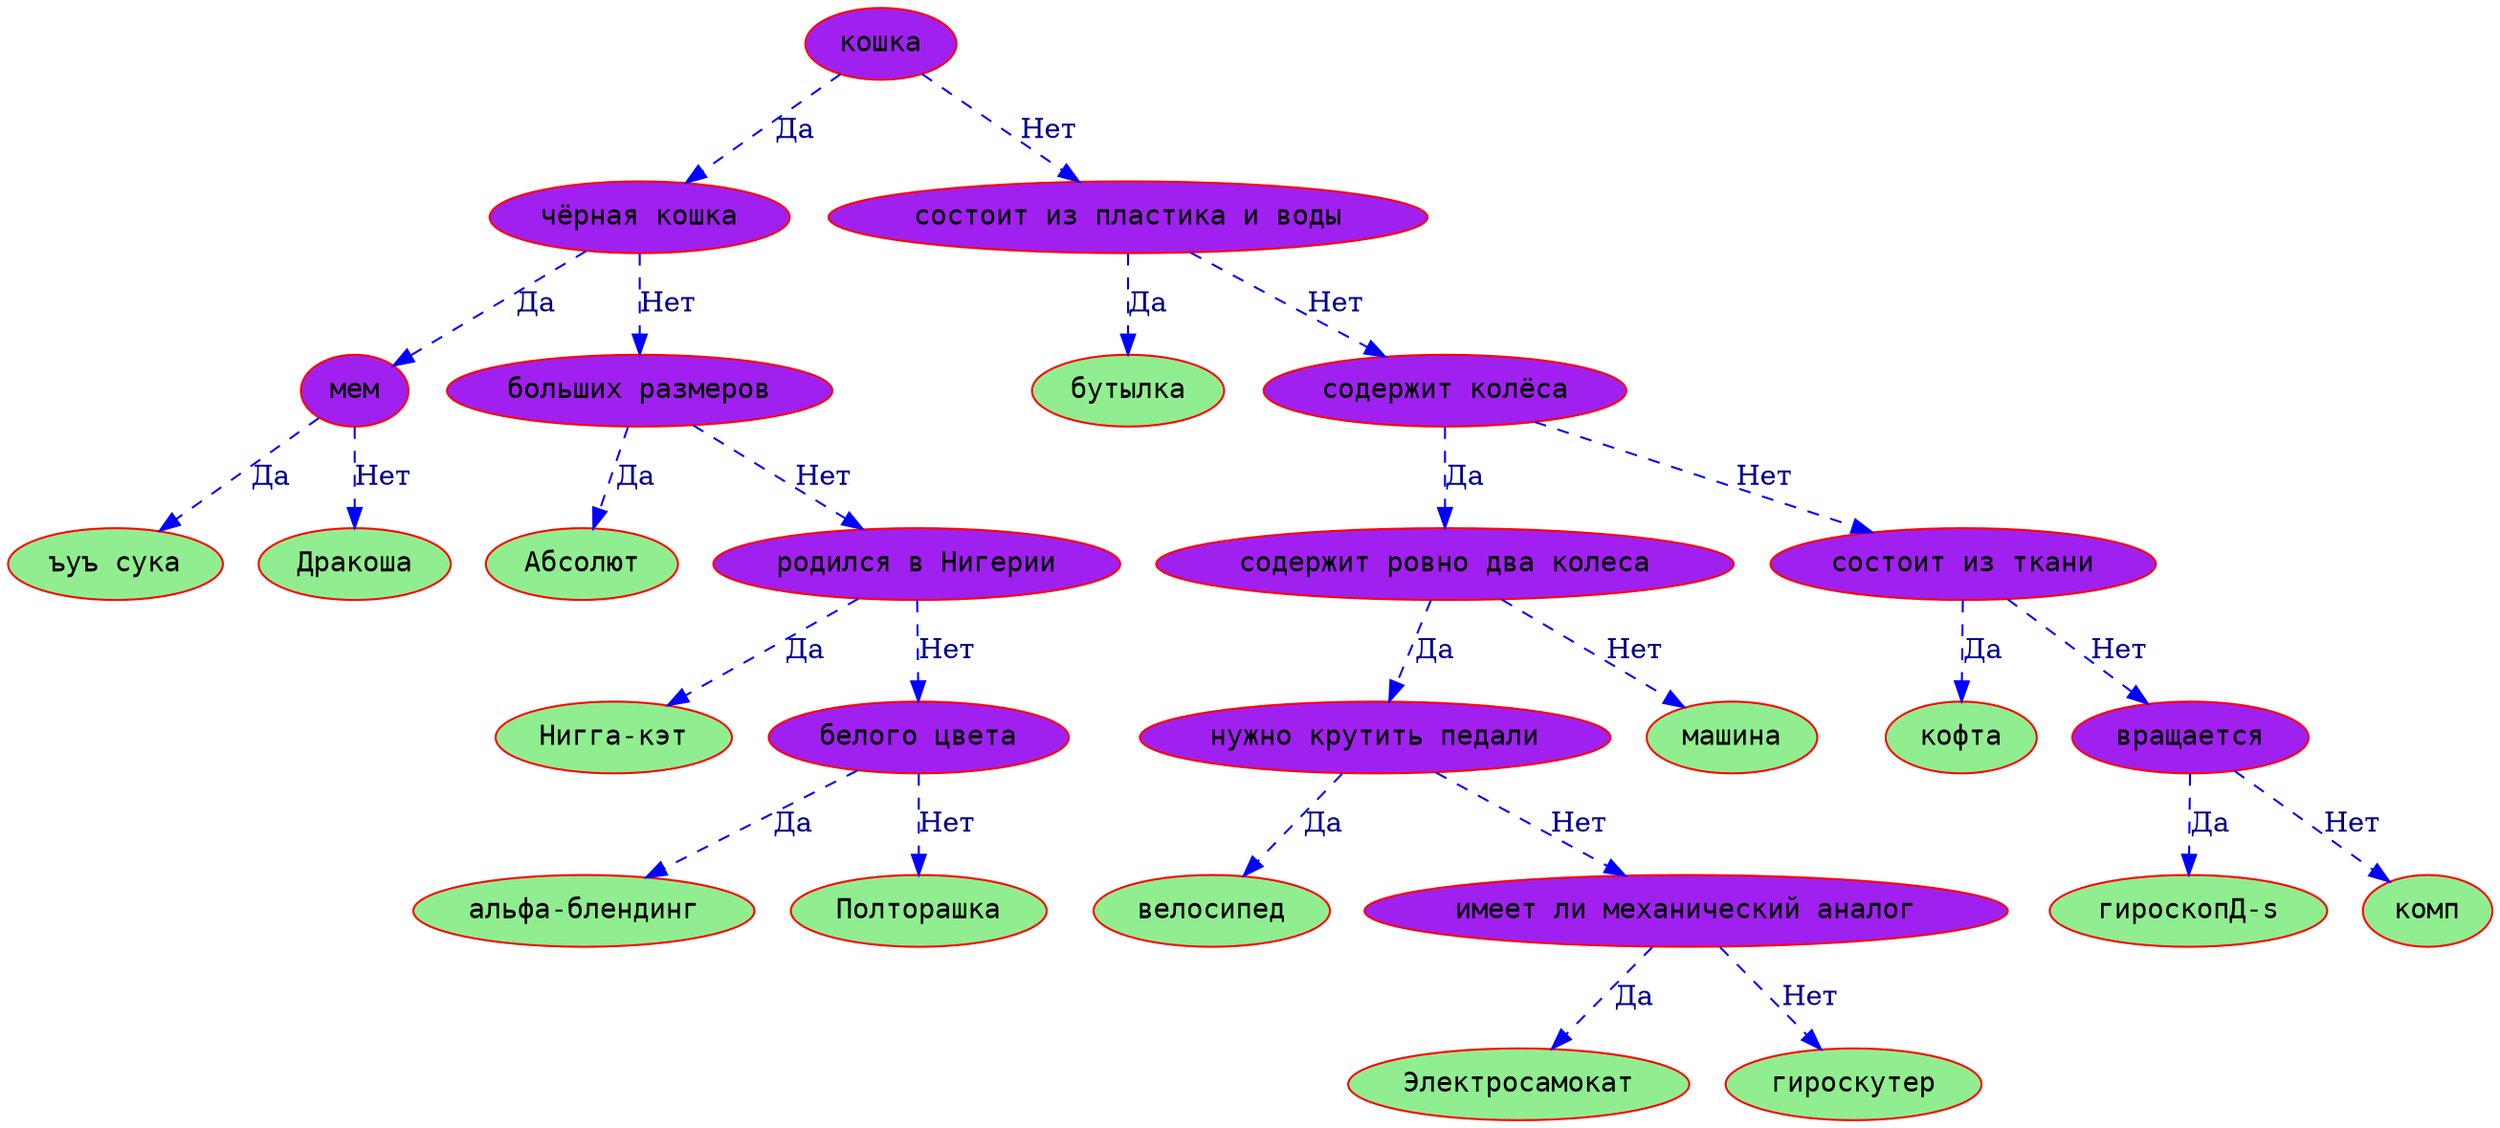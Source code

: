 digraph akinator {
node [color = Red, fontname = Courier, style = filled, shape=ellipse, fillcolor = purple]
edge [color=Blue, style=dashed]
"ъуъ сука" [label = "ъуъ сука",style = filled, fillcolor = lightgreen] 
"мем" -> "ъуъ сука" [label="Да", fontcolor=darkblue]
"Дракоша" [label = "Дракоша",style = filled, fillcolor = lightgreen] 
"мем" -> "Дракоша" [label="Нет", fontcolor=darkblue]
"чёрная кошка" -> "мем" [label="Да", fontcolor=darkblue]
"Абсолют" [label = "Абсолют",style = filled, fillcolor = lightgreen] 
"больших размеров" -> "Абсолют" [label="Да", fontcolor=darkblue]
"Нигга-кэт" [label = "Нигга-кэт",style = filled, fillcolor = lightgreen] 
"родился в Нигерии" -> "Нигга-кэт" [label="Да", fontcolor=darkblue]
"альфа-блендинг" [label = "альфа-блендинг",style = filled, fillcolor = lightgreen] 
"белого цвета" -> "альфа-блендинг" [label="Да", fontcolor=darkblue]
"Полторашка" [label = "Полторашка",style = filled, fillcolor = lightgreen] 
"белого цвета" -> "Полторашка" [label="Нет", fontcolor=darkblue]
"родился в Нигерии" -> "белого цвета" [label="Нет", fontcolor=darkblue]
"больших размеров" -> "родился в Нигерии" [label="Нет", fontcolor=darkblue]
"чёрная кошка" -> "больших размеров" [label="Нет", fontcolor=darkblue]
"кошка" -> "чёрная кошка" [label="Да", fontcolor=darkblue]
"бутылка" [label = "бутылка",style = filled, fillcolor = lightgreen] 
"состоит из пластика и воды" -> "бутылка" [label="Да", fontcolor=darkblue]
"велосипед" [label = "велосипед",style = filled, fillcolor = lightgreen] 
"нужно крутить педали" -> "велосипед" [label="Да", fontcolor=darkblue]
"Электросамокат" [label = "Электросамокат",style = filled, fillcolor = lightgreen] 
"имеет ли механический аналог" -> "Электросамокат" [label="Да", fontcolor=darkblue]
"гироскутер" [label = "гироскутер",style = filled, fillcolor = lightgreen] 
"имеет ли механический аналог" -> "гироскутер" [label="Нет", fontcolor=darkblue]
"нужно крутить педали" -> "имеет ли механический аналог" [label="Нет", fontcolor=darkblue]
"содержит ровно два колеса" -> "нужно крутить педали" [label="Да", fontcolor=darkblue]
"машина" [label = "машина",style = filled, fillcolor = lightgreen] 
"содержит ровно два колеса" -> "машина" [label="Нет", fontcolor=darkblue]
"содержит колёса" -> "содержит ровно два колеса" [label="Да", fontcolor=darkblue]
"кофта" [label = "кофта",style = filled, fillcolor = lightgreen] 
"состоит из ткани" -> "кофта" [label="Да", fontcolor=darkblue]
"гироскопД-ѕ" [label = "гироскопД-ѕ",style = filled, fillcolor = lightgreen] 
"вращается" -> "гироскопД-ѕ" [label="Да", fontcolor=darkblue]
"комп" [label = "комп",style = filled, fillcolor = lightgreen] 
"вращается" -> "комп" [label="Нет", fontcolor=darkblue]
"состоит из ткани" -> "вращается" [label="Нет", fontcolor=darkblue]
"содержит колёса" -> "состоит из ткани" [label="Нет", fontcolor=darkblue]
"состоит из пластика и воды" -> "содержит колёса" [label="Нет", fontcolor=darkblue]
"кошка" -> "состоит из пластика и воды" [label="Нет", fontcolor=darkblue]
}
